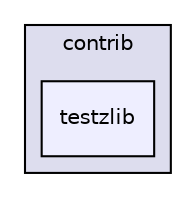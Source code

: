 digraph "zlib/zlib-1.2.8/contrib/testzlib" {
  compound=true
  node [ fontsize="10", fontname="Helvetica"];
  edge [ labelfontsize="10", labelfontname="Helvetica"];
  subgraph clusterdir_e0c029cd5149dae73dc2b47aa4b1f108 {
    graph [ bgcolor="#ddddee", pencolor="black", label="contrib" fontname="Helvetica", fontsize="10", URL="dir_e0c029cd5149dae73dc2b47aa4b1f108.html"]
  dir_b8cf0f9be44ed826a2d908317d328e78 [shape=box, label="testzlib", style="filled", fillcolor="#eeeeff", pencolor="black", URL="dir_b8cf0f9be44ed826a2d908317d328e78.html"];
  }
}
